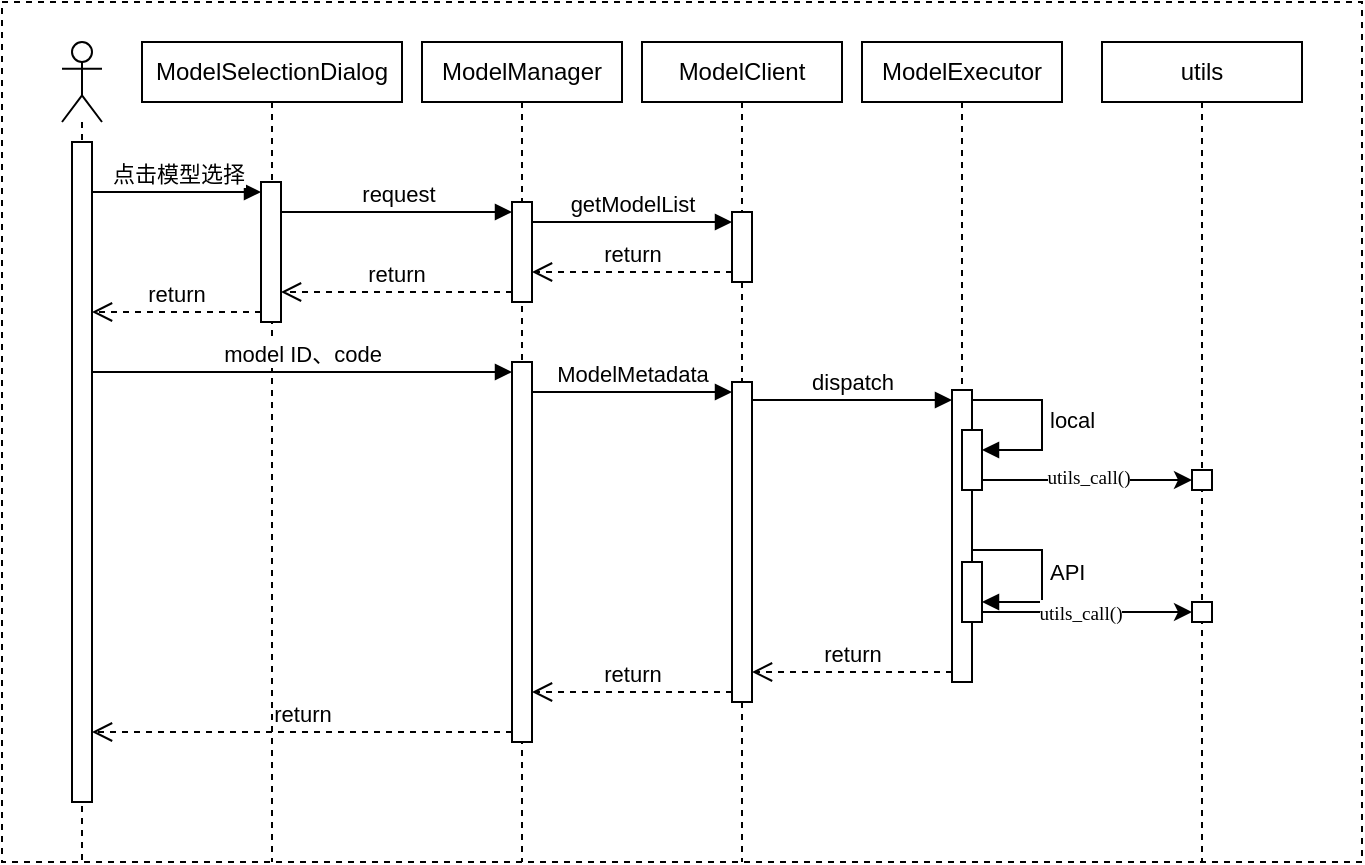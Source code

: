 <mxfile version="26.2.12">
  <diagram name="第 1 页" id="L7BnM6FXrhf_ScV4RtGR">
    <mxGraphModel dx="1698" dy="541" grid="1" gridSize="10" guides="1" tooltips="1" connect="1" arrows="1" fold="1" page="1" pageScale="1" pageWidth="827" pageHeight="1169" math="0" shadow="0">
      <root>
        <mxCell id="0" />
        <mxCell id="1" parent="0" />
        <mxCell id="oSiUhIfpG8IgEurFUvMn-1" value="" style="rounded=0;whiteSpace=wrap;html=1;dashed=1;" vertex="1" parent="1">
          <mxGeometry x="-410" y="80" width="680" height="430" as="geometry" />
        </mxCell>
        <mxCell id="oSiUhIfpG8IgEurFUvMn-2" value="" style="shape=umlLifeline;perimeter=lifelinePerimeter;whiteSpace=wrap;html=1;container=1;dropTarget=0;collapsible=0;recursiveResize=0;outlineConnect=0;portConstraint=eastwest;newEdgeStyle={&quot;curved&quot;:0,&quot;rounded&quot;:0};participant=umlActor;" vertex="1" parent="1">
          <mxGeometry x="-380" y="100" width="20" height="410" as="geometry" />
        </mxCell>
        <mxCell id="oSiUhIfpG8IgEurFUvMn-3" value="" style="html=1;points=[[0,0,0,0,5],[0,1,0,0,-5],[1,0,0,0,5],[1,1,0,0,-5]];perimeter=orthogonalPerimeter;outlineConnect=0;targetShapes=umlLifeline;portConstraint=eastwest;newEdgeStyle={&quot;curved&quot;:0,&quot;rounded&quot;:0};" vertex="1" parent="oSiUhIfpG8IgEurFUvMn-2">
          <mxGeometry x="5" y="50" width="10" height="330" as="geometry" />
        </mxCell>
        <mxCell id="oSiUhIfpG8IgEurFUvMn-4" value="ModelSelectionDialog" style="shape=umlLifeline;perimeter=lifelinePerimeter;whiteSpace=wrap;html=1;container=1;dropTarget=0;collapsible=0;recursiveResize=0;outlineConnect=0;portConstraint=eastwest;newEdgeStyle={&quot;curved&quot;:0,&quot;rounded&quot;:0};size=30;" vertex="1" parent="1">
          <mxGeometry x="-340" y="100" width="130" height="410" as="geometry" />
        </mxCell>
        <mxCell id="oSiUhIfpG8IgEurFUvMn-10" value="" style="html=1;points=[[0,0,0,0,5],[0,1,0,0,-5],[1,0,0,0,5],[1,1,0,0,-5]];perimeter=orthogonalPerimeter;outlineConnect=0;targetShapes=umlLifeline;portConstraint=eastwest;newEdgeStyle={&quot;curved&quot;:0,&quot;rounded&quot;:0};" vertex="1" parent="oSiUhIfpG8IgEurFUvMn-4">
          <mxGeometry x="59.5" y="70" width="10" height="70" as="geometry" />
        </mxCell>
        <mxCell id="oSiUhIfpG8IgEurFUvMn-5" value="ModelExecutor" style="shape=umlLifeline;perimeter=lifelinePerimeter;whiteSpace=wrap;html=1;container=1;dropTarget=0;collapsible=0;recursiveResize=0;outlineConnect=0;portConstraint=eastwest;newEdgeStyle={&quot;curved&quot;:0,&quot;rounded&quot;:0};size=30;" vertex="1" parent="1">
          <mxGeometry x="20" y="100" width="100" height="320" as="geometry" />
        </mxCell>
        <mxCell id="oSiUhIfpG8IgEurFUvMn-26" value="" style="html=1;points=[[0,0,0,0,5],[0,1,0,0,-5],[1,0,0,0,5],[1,1,0,0,-5]];perimeter=orthogonalPerimeter;outlineConnect=0;targetShapes=umlLifeline;portConstraint=eastwest;newEdgeStyle={&quot;curved&quot;:0,&quot;rounded&quot;:0};" vertex="1" parent="oSiUhIfpG8IgEurFUvMn-5">
          <mxGeometry x="45" y="174" width="10" height="146" as="geometry" />
        </mxCell>
        <mxCell id="oSiUhIfpG8IgEurFUvMn-6" value="ModelManager" style="shape=umlLifeline;perimeter=lifelinePerimeter;whiteSpace=wrap;html=1;container=1;dropTarget=0;collapsible=0;recursiveResize=0;outlineConnect=0;portConstraint=eastwest;newEdgeStyle={&quot;curved&quot;:0,&quot;rounded&quot;:0};size=30;" vertex="1" parent="1">
          <mxGeometry x="-200" y="100" width="100" height="410" as="geometry" />
        </mxCell>
        <mxCell id="oSiUhIfpG8IgEurFUvMn-13" value="" style="html=1;points=[[0,0,0,0,5],[0,1,0,0,-5],[1,0,0,0,5],[1,1,0,0,-5]];perimeter=orthogonalPerimeter;outlineConnect=0;targetShapes=umlLifeline;portConstraint=eastwest;newEdgeStyle={&quot;curved&quot;:0,&quot;rounded&quot;:0};" vertex="1" parent="oSiUhIfpG8IgEurFUvMn-6">
          <mxGeometry x="45" y="80" width="10" height="50" as="geometry" />
        </mxCell>
        <mxCell id="oSiUhIfpG8IgEurFUvMn-19" value="" style="html=1;points=[[0,0,0,0,5],[0,1,0,0,-5],[1,0,0,0,5],[1,1,0,0,-5]];perimeter=orthogonalPerimeter;outlineConnect=0;targetShapes=umlLifeline;portConstraint=eastwest;newEdgeStyle={&quot;curved&quot;:0,&quot;rounded&quot;:0};" vertex="1" parent="oSiUhIfpG8IgEurFUvMn-6">
          <mxGeometry x="45" y="160" width="10" height="190" as="geometry" />
        </mxCell>
        <mxCell id="oSiUhIfpG8IgEurFUvMn-7" value="ModelClient" style="shape=umlLifeline;perimeter=lifelinePerimeter;whiteSpace=wrap;html=1;container=1;dropTarget=0;collapsible=0;recursiveResize=0;outlineConnect=0;portConstraint=eastwest;newEdgeStyle={&quot;curved&quot;:0,&quot;rounded&quot;:0};size=30;" vertex="1" parent="1">
          <mxGeometry x="-90" y="100" width="100" height="410" as="geometry" />
        </mxCell>
        <mxCell id="oSiUhIfpG8IgEurFUvMn-16" value="" style="html=1;points=[[0,0,0,0,5],[0,1,0,0,-5],[1,0,0,0,5],[1,1,0,0,-5]];perimeter=orthogonalPerimeter;outlineConnect=0;targetShapes=umlLifeline;portConstraint=eastwest;newEdgeStyle={&quot;curved&quot;:0,&quot;rounded&quot;:0};" vertex="1" parent="oSiUhIfpG8IgEurFUvMn-7">
          <mxGeometry x="45" y="85" width="10" height="35" as="geometry" />
        </mxCell>
        <mxCell id="oSiUhIfpG8IgEurFUvMn-22" value="" style="html=1;points=[[0,0,0,0,5],[0,1,0,0,-5],[1,0,0,0,5],[1,1,0,0,-5]];perimeter=orthogonalPerimeter;outlineConnect=0;targetShapes=umlLifeline;portConstraint=eastwest;newEdgeStyle={&quot;curved&quot;:0,&quot;rounded&quot;:0};" vertex="1" parent="oSiUhIfpG8IgEurFUvMn-7">
          <mxGeometry x="45" y="170" width="10" height="160" as="geometry" />
        </mxCell>
        <mxCell id="oSiUhIfpG8IgEurFUvMn-8" value="utils" style="shape=umlLifeline;perimeter=lifelinePerimeter;whiteSpace=wrap;html=1;container=1;dropTarget=0;collapsible=0;recursiveResize=0;outlineConnect=0;portConstraint=eastwest;newEdgeStyle={&quot;curved&quot;:0,&quot;rounded&quot;:0};size=30;" vertex="1" parent="1">
          <mxGeometry x="140" y="100" width="100" height="410" as="geometry" />
        </mxCell>
        <mxCell id="oSiUhIfpG8IgEurFUvMn-38" value="" style="html=1;points=[[0,0,0,0,5],[0,1,0,0,-5],[1,0,0,0,5],[1,1,0,0,-5]];perimeter=orthogonalPerimeter;outlineConnect=0;targetShapes=umlLifeline;portConstraint=eastwest;newEdgeStyle={&quot;curved&quot;:0,&quot;rounded&quot;:0};" vertex="1" parent="oSiUhIfpG8IgEurFUvMn-8">
          <mxGeometry x="45" y="214" width="10" height="10" as="geometry" />
        </mxCell>
        <mxCell id="oSiUhIfpG8IgEurFUvMn-40" value="" style="html=1;points=[[0,0,0,0,5],[0,1,0,0,-5],[1,0,0,0,5],[1,1,0,0,-5]];perimeter=orthogonalPerimeter;outlineConnect=0;targetShapes=umlLifeline;portConstraint=eastwest;newEdgeStyle={&quot;curved&quot;:0,&quot;rounded&quot;:0};" vertex="1" parent="oSiUhIfpG8IgEurFUvMn-8">
          <mxGeometry x="45" y="280" width="10" height="10" as="geometry" />
        </mxCell>
        <mxCell id="oSiUhIfpG8IgEurFUvMn-17" value="getModelList" style="html=1;verticalAlign=bottom;endArrow=block;curved=0;rounded=0;entryX=0;entryY=0;entryDx=0;entryDy=5;" edge="1" target="oSiUhIfpG8IgEurFUvMn-16" parent="1" source="oSiUhIfpG8IgEurFUvMn-13">
          <mxGeometry relative="1" as="geometry">
            <mxPoint x="-130" y="195" as="sourcePoint" />
            <mxPoint as="offset" />
          </mxGeometry>
        </mxCell>
        <mxCell id="oSiUhIfpG8IgEurFUvMn-18" value="return" style="html=1;verticalAlign=bottom;endArrow=open;dashed=1;endSize=8;curved=0;rounded=0;exitX=0;exitY=1;exitDx=0;exitDy=-5;" edge="1" source="oSiUhIfpG8IgEurFUvMn-16" parent="1" target="oSiUhIfpG8IgEurFUvMn-13">
          <mxGeometry relative="1" as="geometry">
            <mxPoint x="-130" y="265" as="targetPoint" />
          </mxGeometry>
        </mxCell>
        <mxCell id="oSiUhIfpG8IgEurFUvMn-20" value="model ID、code" style="html=1;verticalAlign=bottom;endArrow=block;curved=0;rounded=0;entryX=0;entryY=0;entryDx=0;entryDy=5;" edge="1" target="oSiUhIfpG8IgEurFUvMn-19" parent="1" source="oSiUhIfpG8IgEurFUvMn-3">
          <mxGeometry relative="1" as="geometry">
            <mxPoint x="-220" y="305" as="sourcePoint" />
          </mxGeometry>
        </mxCell>
        <mxCell id="oSiUhIfpG8IgEurFUvMn-21" value="return" style="html=1;verticalAlign=bottom;endArrow=open;dashed=1;endSize=8;curved=0;rounded=0;exitX=0;exitY=1;exitDx=0;exitDy=-5;" edge="1" source="oSiUhIfpG8IgEurFUvMn-19" parent="1" target="oSiUhIfpG8IgEurFUvMn-3">
          <mxGeometry relative="1" as="geometry">
            <mxPoint x="-220" y="375" as="targetPoint" />
          </mxGeometry>
        </mxCell>
        <mxCell id="oSiUhIfpG8IgEurFUvMn-14" value="request" style="html=1;verticalAlign=bottom;endArrow=block;curved=0;rounded=0;entryX=0;entryY=0;entryDx=0;entryDy=5;" edge="1" target="oSiUhIfpG8IgEurFUvMn-13" parent="1" source="oSiUhIfpG8IgEurFUvMn-10">
          <mxGeometry relative="1" as="geometry">
            <mxPoint x="-230" y="195" as="sourcePoint" />
            <mxPoint as="offset" />
          </mxGeometry>
        </mxCell>
        <mxCell id="oSiUhIfpG8IgEurFUvMn-15" value="return" style="html=1;verticalAlign=bottom;endArrow=open;dashed=1;endSize=8;curved=0;rounded=0;exitX=0;exitY=1;exitDx=0;exitDy=-5;" edge="1" source="oSiUhIfpG8IgEurFUvMn-13" parent="1" target="oSiUhIfpG8IgEurFUvMn-10">
          <mxGeometry relative="1" as="geometry">
            <mxPoint x="-230" y="265" as="targetPoint" />
          </mxGeometry>
        </mxCell>
        <mxCell id="oSiUhIfpG8IgEurFUvMn-12" value="return" style="html=1;verticalAlign=bottom;endArrow=open;dashed=1;endSize=8;curved=0;rounded=0;exitX=0;exitY=1;exitDx=0;exitDy=-5;" edge="1" source="oSiUhIfpG8IgEurFUvMn-10" parent="1" target="oSiUhIfpG8IgEurFUvMn-3">
          <mxGeometry relative="1" as="geometry">
            <mxPoint x="-365" y="275" as="targetPoint" />
          </mxGeometry>
        </mxCell>
        <mxCell id="oSiUhIfpG8IgEurFUvMn-11" value="点击模型选择" style="html=1;verticalAlign=bottom;endArrow=block;curved=0;rounded=0;entryX=0;entryY=0;entryDx=0;entryDy=5;" edge="1" target="oSiUhIfpG8IgEurFUvMn-10" parent="1" source="oSiUhIfpG8IgEurFUvMn-3">
          <mxGeometry x="0.008" relative="1" as="geometry">
            <mxPoint x="-365" y="205" as="sourcePoint" />
            <mxPoint as="offset" />
          </mxGeometry>
        </mxCell>
        <mxCell id="oSiUhIfpG8IgEurFUvMn-23" value="ModelMetadata" style="html=1;verticalAlign=bottom;endArrow=block;curved=0;rounded=0;entryX=0;entryY=0;entryDx=0;entryDy=5;" edge="1" target="oSiUhIfpG8IgEurFUvMn-22" parent="1" source="oSiUhIfpG8IgEurFUvMn-19">
          <mxGeometry relative="1" as="geometry">
            <mxPoint x="-230" y="225" as="sourcePoint" />
            <mxPoint as="offset" />
          </mxGeometry>
        </mxCell>
        <mxCell id="oSiUhIfpG8IgEurFUvMn-24" value="return" style="html=1;verticalAlign=bottom;endArrow=open;dashed=1;endSize=8;curved=0;rounded=0;exitX=0;exitY=1;exitDx=0;exitDy=-5;" edge="1" source="oSiUhIfpG8IgEurFUvMn-22" parent="1" target="oSiUhIfpG8IgEurFUvMn-19">
          <mxGeometry relative="1" as="geometry">
            <mxPoint x="-230" y="295" as="targetPoint" />
          </mxGeometry>
        </mxCell>
        <mxCell id="oSiUhIfpG8IgEurFUvMn-41" style="edgeStyle=orthogonalEdgeStyle;rounded=0;orthogonalLoop=1;jettySize=auto;html=1;curved=0;exitX=1;exitY=1;exitDx=0;exitDy=-5;exitPerimeter=0;" edge="1" parent="1" source="oSiUhIfpG8IgEurFUvMn-29" target="oSiUhIfpG8IgEurFUvMn-38">
          <mxGeometry relative="1" as="geometry" />
        </mxCell>
        <mxCell id="oSiUhIfpG8IgEurFUvMn-42" value="&lt;div&gt;&lt;span style=&quot;font-size: 7.206pt; font-family: &amp;quot;Times New Roman&amp;quot;;&quot;&gt;utils_call()&lt;/span&gt;&lt;/div&gt;" style="edgeLabel;html=1;align=center;verticalAlign=middle;resizable=0;points=[];" vertex="1" connectable="0" parent="oSiUhIfpG8IgEurFUvMn-41">
          <mxGeometry x="0.009" y="2" relative="1" as="geometry">
            <mxPoint as="offset" />
          </mxGeometry>
        </mxCell>
        <mxCell id="oSiUhIfpG8IgEurFUvMn-29" value="" style="html=1;points=[[0,0,0,0,5],[0,1,0,0,-5],[1,0,0,0,5],[1,1,0,0,-5]];perimeter=orthogonalPerimeter;outlineConnect=0;targetShapes=umlLifeline;portConstraint=eastwest;newEdgeStyle={&quot;curved&quot;:0,&quot;rounded&quot;:0};" vertex="1" parent="1">
          <mxGeometry x="70" y="294" width="10" height="30" as="geometry" />
        </mxCell>
        <mxCell id="oSiUhIfpG8IgEurFUvMn-30" value="local" style="html=1;align=left;spacingLeft=2;endArrow=block;rounded=0;edgeStyle=orthogonalEdgeStyle;curved=0;rounded=0;exitX=1;exitY=0;exitDx=0;exitDy=5;exitPerimeter=0;" edge="1" target="oSiUhIfpG8IgEurFUvMn-29" parent="1" source="oSiUhIfpG8IgEurFUvMn-26">
          <mxGeometry relative="1" as="geometry">
            <mxPoint x="115" y="274" as="sourcePoint" />
            <Array as="points">
              <mxPoint x="110" y="279" />
              <mxPoint x="110" y="304" />
            </Array>
          </mxGeometry>
        </mxCell>
        <mxCell id="oSiUhIfpG8IgEurFUvMn-36" value="" style="html=1;points=[[0,0,0,0,5],[0,1,0,0,-5],[1,0,0,0,5],[1,1,0,0,-5]];perimeter=orthogonalPerimeter;outlineConnect=0;targetShapes=umlLifeline;portConstraint=eastwest;newEdgeStyle={&quot;curved&quot;:0,&quot;rounded&quot;:0};" vertex="1" parent="1">
          <mxGeometry x="70" y="360" width="10" height="30" as="geometry" />
        </mxCell>
        <mxCell id="oSiUhIfpG8IgEurFUvMn-37" value="API" style="html=1;align=left;spacingLeft=2;endArrow=block;rounded=0;edgeStyle=orthogonalEdgeStyle;curved=0;rounded=0;" edge="1" target="oSiUhIfpG8IgEurFUvMn-36" parent="1" source="oSiUhIfpG8IgEurFUvMn-26">
          <mxGeometry relative="1" as="geometry">
            <mxPoint x="90" y="354" as="sourcePoint" />
            <Array as="points">
              <mxPoint x="110" y="354" />
              <mxPoint x="110" y="380" />
            </Array>
            <mxPoint x="80" y="384" as="targetPoint" />
          </mxGeometry>
        </mxCell>
        <mxCell id="oSiUhIfpG8IgEurFUvMn-43" style="edgeStyle=orthogonalEdgeStyle;rounded=0;orthogonalLoop=1;jettySize=auto;html=1;curved=0;entryX=0;entryY=0;entryDx=0;entryDy=5;entryPerimeter=0;" edge="1" parent="1" source="oSiUhIfpG8IgEurFUvMn-36" target="oSiUhIfpG8IgEurFUvMn-40">
          <mxGeometry relative="1" as="geometry">
            <Array as="points">
              <mxPoint x="110" y="385" />
              <mxPoint x="110" y="385" />
            </Array>
          </mxGeometry>
        </mxCell>
        <mxCell id="oSiUhIfpG8IgEurFUvMn-45" value="&lt;div&gt;&lt;span style=&quot;font-size: 7.206pt; font-family: &amp;quot;Times New Roman&amp;quot;;&quot;&gt;utils_call()&lt;/span&gt;&lt;/div&gt;" style="edgeLabel;html=1;align=center;verticalAlign=middle;resizable=0;points=[];" vertex="1" connectable="0" parent="oSiUhIfpG8IgEurFUvMn-43">
          <mxGeometry x="-0.08" relative="1" as="geometry">
            <mxPoint as="offset" />
          </mxGeometry>
        </mxCell>
        <mxCell id="oSiUhIfpG8IgEurFUvMn-28" value="return" style="html=1;verticalAlign=bottom;endArrow=open;dashed=1;endSize=8;curved=0;rounded=0;exitX=0;exitY=1;exitDx=0;exitDy=-5;" edge="1" source="oSiUhIfpG8IgEurFUvMn-26" parent="1" target="oSiUhIfpG8IgEurFUvMn-22">
          <mxGeometry relative="1" as="geometry">
            <mxPoint x="-6" y="325" as="targetPoint" />
          </mxGeometry>
        </mxCell>
        <mxCell id="oSiUhIfpG8IgEurFUvMn-27" value="dispatch" style="html=1;verticalAlign=bottom;endArrow=block;curved=0;rounded=0;entryX=0;entryY=0;entryDx=0;entryDy=5;" edge="1" target="oSiUhIfpG8IgEurFUvMn-26" parent="1" source="oSiUhIfpG8IgEurFUvMn-22">
          <mxGeometry relative="1" as="geometry">
            <mxPoint x="-6" y="279" as="sourcePoint" />
          </mxGeometry>
        </mxCell>
      </root>
    </mxGraphModel>
  </diagram>
</mxfile>
